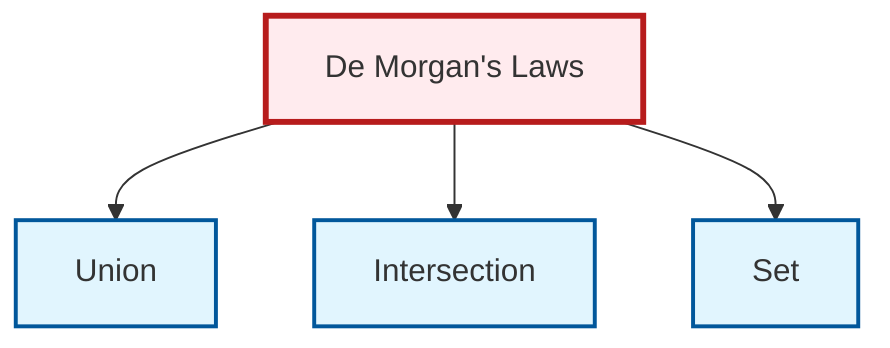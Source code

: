 graph TD
    classDef definition fill:#e1f5fe,stroke:#01579b,stroke-width:2px
    classDef theorem fill:#f3e5f5,stroke:#4a148c,stroke-width:2px
    classDef axiom fill:#fff3e0,stroke:#e65100,stroke-width:2px
    classDef example fill:#e8f5e9,stroke:#1b5e20,stroke-width:2px
    classDef current fill:#ffebee,stroke:#b71c1c,stroke-width:3px
    thm-de-morgan["De Morgan's Laws"]:::theorem
    def-union["Union"]:::definition
    def-set["Set"]:::definition
    def-intersection["Intersection"]:::definition
    thm-de-morgan --> def-union
    thm-de-morgan --> def-intersection
    thm-de-morgan --> def-set
    class thm-de-morgan current